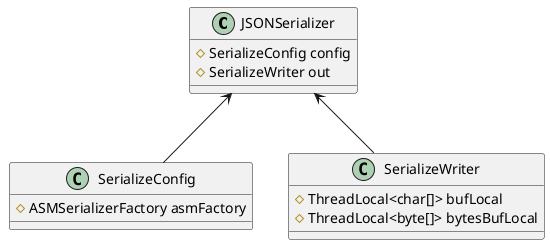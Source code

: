 @startuml

class JSONSerializer {
    # SerializeConfig config
    # SerializeWriter out
}

class SerializeConfig {
    # ASMSerializerFactory asmFactory
}

class SerializeWriter {
    # ThreadLocal<char[]> bufLocal
    # ThreadLocal<byte[]> bytesBufLocal
}

JSONSerializer <-- SerializeConfig
JSONSerializer <-- SerializeWriter
@enduml
